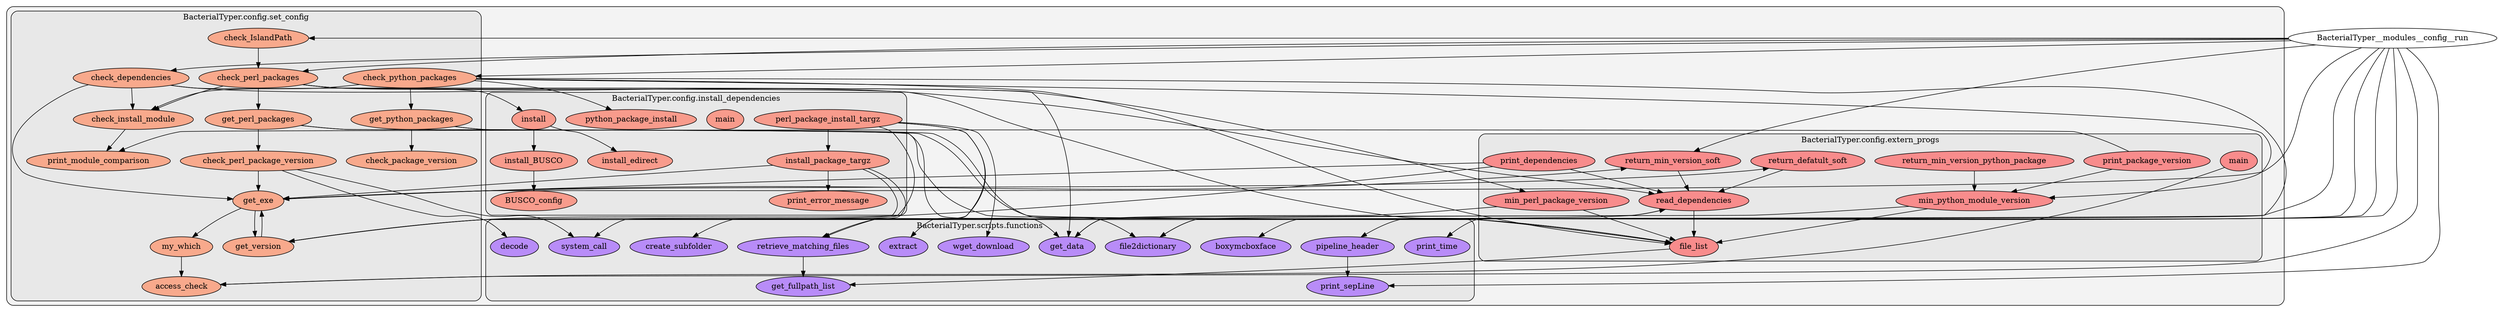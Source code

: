 digraph G {
    graph [spilines=ortho, rankdir=TB, clusterrank="local"];
    subgraph cluster_G {

        graph [style="filled,rounded",fillcolor="#80808018", label=""];
        subgraph cluster_BacterialTyper__config__extern_progs {

            graph [style="filled,rounded",fillcolor="#80808018", label="BacterialTyper.config.extern_progs"];
            BacterialTyper__config__extern_progs__file_list [label="file_list", style="filled", fillcolor="#ff6565b2", fontcolor="#000000", group="0"];
        }
        subgraph cluster_BacterialTyper__config__extern_progs {

            graph [style="filled,rounded",fillcolor="#80808018", label="BacterialTyper.config.extern_progs"];
            BacterialTyper__config__extern_progs__main [label="main", style="filled", fillcolor="#ff6565b2", fontcolor="#000000", group="0"];
        }
        subgraph cluster_BacterialTyper__config__extern_progs {

            graph [style="filled,rounded",fillcolor="#80808018", label="BacterialTyper.config.extern_progs"];
            BacterialTyper__config__extern_progs__min_perl_package_version [label="min_perl_package_version", style="filled", fillcolor="#ff6565b2", fontcolor="#000000", group="0"];
        }
        subgraph cluster_BacterialTyper__config__extern_progs {

            graph [style="filled,rounded",fillcolor="#80808018", label="BacterialTyper.config.extern_progs"];
            BacterialTyper__config__extern_progs__min_python_module_version [label="min_python_module_version", style="filled", fillcolor="#ff6565b2", fontcolor="#000000", group="0"];
        }
        subgraph cluster_BacterialTyper__config__extern_progs {

            graph [style="filled,rounded",fillcolor="#80808018", label="BacterialTyper.config.extern_progs"];
            BacterialTyper__config__extern_progs__print_dependencies [label="print_dependencies", style="filled", fillcolor="#ff6565b2", fontcolor="#000000", group="0"];
        }
        subgraph cluster_BacterialTyper__config__extern_progs {

            graph [style="filled,rounded",fillcolor="#80808018", label="BacterialTyper.config.extern_progs"];
            BacterialTyper__config__extern_progs__print_package_version [label="print_package_version", style="filled", fillcolor="#ff6565b2", fontcolor="#000000", group="0"];
        }
        subgraph cluster_BacterialTyper__config__extern_progs {

            graph [style="filled,rounded",fillcolor="#80808018", label="BacterialTyper.config.extern_progs"];
            BacterialTyper__config__extern_progs__read_dependencies [label="read_dependencies", style="filled", fillcolor="#ff6565b2", fontcolor="#000000", group="0"];
        }
        subgraph cluster_BacterialTyper__config__extern_progs {

            graph [style="filled,rounded",fillcolor="#80808018", label="BacterialTyper.config.extern_progs"];
            BacterialTyper__config__extern_progs__return_defatult_soft [label="return_defatult_soft", style="filled", fillcolor="#ff6565b2", fontcolor="#000000", group="0"];
        }
        subgraph cluster_BacterialTyper__config__extern_progs {

            graph [style="filled,rounded",fillcolor="#80808018", label="BacterialTyper.config.extern_progs"];
            BacterialTyper__config__extern_progs__return_min_version_python_package [label="return_min_version_python_package", style="filled", fillcolor="#ff6565b2", fontcolor="#000000", group="0"];
        }
        subgraph cluster_BacterialTyper__config__extern_progs {

            graph [style="filled,rounded",fillcolor="#80808018", label="BacterialTyper.config.extern_progs"];
            BacterialTyper__config__extern_progs__return_min_version_soft [label="return_min_version_soft", style="filled", fillcolor="#ff6565b2", fontcolor="#000000", group="0"];
        }
        subgraph cluster_BacterialTyper__config__install_dependencies {

            graph [style="filled,rounded",fillcolor="#80808018", label="BacterialTyper.config.install_dependencies"];
            BacterialTyper__config__install_dependencies__BUSCO_config [label="BUSCO_config", style="filled", fillcolor="#ff7a65b2", fontcolor="#000000", group="1"];
        }
        subgraph cluster_BacterialTyper__config__install_dependencies {

            graph [style="filled,rounded",fillcolor="#80808018", label="BacterialTyper.config.install_dependencies"];
            BacterialTyper__config__install_dependencies__install [label="install", style="filled", fillcolor="#ff7a65b2", fontcolor="#000000", group="1"];
        }
        subgraph cluster_BacterialTyper__config__install_dependencies {

            graph [style="filled,rounded",fillcolor="#80808018", label="BacterialTyper.config.install_dependencies"];
            BacterialTyper__config__install_dependencies__install_BUSCO [label="install_BUSCO", style="filled", fillcolor="#ff7a65b2", fontcolor="#000000", group="1"];
        }
        subgraph cluster_BacterialTyper__config__install_dependencies {

            graph [style="filled,rounded",fillcolor="#80808018", label="BacterialTyper.config.install_dependencies"];
            BacterialTyper__config__install_dependencies__install_edirect [label="install_edirect", style="filled", fillcolor="#ff7a65b2", fontcolor="#000000", group="1"];
        }
        subgraph cluster_BacterialTyper__config__install_dependencies {

            graph [style="filled,rounded",fillcolor="#80808018", label="BacterialTyper.config.install_dependencies"];
            BacterialTyper__config__install_dependencies__install_package_targz [label="install_package_targz", style="filled", fillcolor="#ff7a65b2", fontcolor="#000000", group="1"];
        }
        subgraph cluster_BacterialTyper__config__install_dependencies {

            graph [style="filled,rounded",fillcolor="#80808018", label="BacterialTyper.config.install_dependencies"];
            BacterialTyper__config__install_dependencies__main [label="main", style="filled", fillcolor="#ff7a65b2", fontcolor="#000000", group="1"];
        }
        subgraph cluster_BacterialTyper__config__install_dependencies {

            graph [style="filled,rounded",fillcolor="#80808018", label="BacterialTyper.config.install_dependencies"];
            BacterialTyper__config__install_dependencies__perl_package_install_targz [label="perl_package_install_targz", style="filled", fillcolor="#ff7a65b2", fontcolor="#000000", group="1"];
        }
        subgraph cluster_BacterialTyper__config__install_dependencies {

            graph [style="filled,rounded",fillcolor="#80808018", label="BacterialTyper.config.install_dependencies"];
            BacterialTyper__config__install_dependencies__print_error_message [label="print_error_message", style="filled", fillcolor="#ff7a65b2", fontcolor="#000000", group="1"];
        }
        subgraph cluster_BacterialTyper__config__install_dependencies {

            graph [style="filled,rounded",fillcolor="#80808018", label="BacterialTyper.config.install_dependencies"];
            BacterialTyper__config__install_dependencies__python_package_install [label="python_package_install", style="filled", fillcolor="#ff7a65b2", fontcolor="#000000", group="1"];
        }
        subgraph cluster_BacterialTyper__config__set_config {

            graph [style="filled,rounded",fillcolor="#80808018", label="BacterialTyper.config.set_config"];
            BacterialTyper__config__set_config__access_check [label="access_check", style="filled", fillcolor="#ff8e65b2", fontcolor="#000000", group="2"];
        }
        subgraph cluster_BacterialTyper__config__set_config {

            graph [style="filled,rounded",fillcolor="#80808018", label="BacterialTyper.config.set_config"];
            BacterialTyper__config__set_config__check_IslandPath [label="check_IslandPath", style="filled", fillcolor="#ff8e65b2", fontcolor="#000000", group="2"];
        }
        subgraph cluster_BacterialTyper__config__set_config {

            graph [style="filled,rounded",fillcolor="#80808018", label="BacterialTyper.config.set_config"];
            BacterialTyper__config__set_config__check_dependencies [label="check_dependencies", style="filled", fillcolor="#ff8e65b2", fontcolor="#000000", group="2"];
        }
        subgraph cluster_BacterialTyper__config__set_config {

            graph [style="filled,rounded",fillcolor="#80808018", label="BacterialTyper.config.set_config"];
            BacterialTyper__config__set_config__check_install_module [label="check_install_module", style="filled", fillcolor="#ff8e65b2", fontcolor="#000000", group="2"];
        }
        subgraph cluster_BacterialTyper__config__set_config {

            graph [style="filled,rounded",fillcolor="#80808018", label="BacterialTyper.config.set_config"];
            BacterialTyper__config__set_config__check_package_version [label="check_package_version", style="filled", fillcolor="#ff8e65b2", fontcolor="#000000", group="2"];
        }
        subgraph cluster_BacterialTyper__config__set_config {

            graph [style="filled,rounded",fillcolor="#80808018", label="BacterialTyper.config.set_config"];
            BacterialTyper__config__set_config__check_perl_package_version [label="check_perl_package_version", style="filled", fillcolor="#ff8e65b2", fontcolor="#000000", group="2"];
        }
        subgraph cluster_BacterialTyper__config__set_config {

            graph [style="filled,rounded",fillcolor="#80808018", label="BacterialTyper.config.set_config"];
            BacterialTyper__config__set_config__check_perl_packages [label="check_perl_packages", style="filled", fillcolor="#ff8e65b2", fontcolor="#000000", group="2"];
        }
        subgraph cluster_BacterialTyper__config__set_config {

            graph [style="filled,rounded",fillcolor="#80808018", label="BacterialTyper.config.set_config"];
            BacterialTyper__config__set_config__check_python_packages [label="check_python_packages", style="filled", fillcolor="#ff8e65b2", fontcolor="#000000", group="2"];
        }
        subgraph cluster_BacterialTyper__config__set_config {

            graph [style="filled,rounded",fillcolor="#80808018", label="BacterialTyper.config.set_config"];
            BacterialTyper__config__set_config__get_exe [label="get_exe", style="filled", fillcolor="#ff8e65b2", fontcolor="#000000", group="2"];
        }
        subgraph cluster_BacterialTyper__config__set_config {

            graph [style="filled,rounded",fillcolor="#80808018", label="BacterialTyper.config.set_config"];
            BacterialTyper__config__set_config__get_perl_packages [label="get_perl_packages", style="filled", fillcolor="#ff8e65b2", fontcolor="#000000", group="2"];
        }
        subgraph cluster_BacterialTyper__config__set_config {

            graph [style="filled,rounded",fillcolor="#80808018", label="BacterialTyper.config.set_config"];
            BacterialTyper__config__set_config__get_python_packages [label="get_python_packages", style="filled", fillcolor="#ff8e65b2", fontcolor="#000000", group="2"];
        }
        subgraph cluster_BacterialTyper__config__set_config {

            graph [style="filled,rounded",fillcolor="#80808018", label="BacterialTyper.config.set_config"];
            BacterialTyper__config__set_config__get_version [label="get_version", style="filled", fillcolor="#ff8e65b2", fontcolor="#000000", group="2"];
        }
        subgraph cluster_BacterialTyper__config__set_config {

            graph [style="filled,rounded",fillcolor="#80808018", label="BacterialTyper.config.set_config"];
            BacterialTyper__config__set_config__my_which [label="my_which", style="filled", fillcolor="#ff8e65b2", fontcolor="#000000", group="2"];
        }
        subgraph cluster_BacterialTyper__config__set_config {

            graph [style="filled,rounded",fillcolor="#80808018", label="BacterialTyper.config.set_config"];
            BacterialTyper__config__set_config__print_module_comparison [label="print_module_comparison", style="filled", fillcolor="#ff8e65b2", fontcolor="#000000", group="2"];
        }
        subgraph cluster_BacterialTyper__scripts__functions {

            graph [style="filled,rounded",fillcolor="#80808018", label="BacterialTyper.scripts.functions"];
        }
        subgraph cluster_BacterialTyper__scripts__functions {

            graph [style="filled,rounded",fillcolor="#80808018", label="BacterialTyper.scripts.functions"];
            BacterialTyper__scripts__functions__boxymcboxface [label="boxymcboxface", style="filled", fillcolor="#a365ffb2", fontcolor="#000000", group="33"];
        }
        subgraph cluster_BacterialTyper__scripts__functions {

            graph [style="filled,rounded",fillcolor="#80808018", label="BacterialTyper.scripts.functions"];
        }
        subgraph cluster_BacterialTyper__scripts__functions {

            graph [style="filled,rounded",fillcolor="#80808018", label="BacterialTyper.scripts.functions"];
        }
        subgraph cluster_BacterialTyper__scripts__functions {

            graph [style="filled,rounded",fillcolor="#80808018", label="BacterialTyper.scripts.functions"];
        }
        subgraph cluster_BacterialTyper__scripts__functions {

            graph [style="filled,rounded",fillcolor="#80808018", label="BacterialTyper.scripts.functions"];
        }
        subgraph cluster_BacterialTyper__scripts__functions {

            graph [style="filled,rounded",fillcolor="#80808018", label="BacterialTyper.scripts.functions"];
        }
        subgraph cluster_BacterialTyper__scripts__functions {

            graph [style="filled,rounded",fillcolor="#80808018", label="BacterialTyper.scripts.functions"];
            BacterialTyper__scripts__functions__create_subfolder [label="create_subfolder", style="filled", fillcolor="#a365ffb2", fontcolor="#000000", group="33"];
        }
        subgraph cluster_BacterialTyper__scripts__functions {

            graph [style="filled,rounded",fillcolor="#80808018", label="BacterialTyper.scripts.functions"];
            BacterialTyper__scripts__functions__decode [label="decode", style="filled", fillcolor="#a365ffb2", fontcolor="#000000", group="33"];
        }
        subgraph cluster_BacterialTyper__scripts__functions {

            graph [style="filled,rounded",fillcolor="#80808018", label="BacterialTyper.scripts.functions"];
            BacterialTyper__scripts__functions__extract [label="extract", style="filled", fillcolor="#a365ffb2", fontcolor="#000000", group="33"];
        }
        subgraph cluster_BacterialTyper__scripts__functions {

            graph [style="filled,rounded",fillcolor="#80808018", label="BacterialTyper.scripts.functions"];
        }
        subgraph cluster_BacterialTyper__scripts__functions {

            graph [style="filled,rounded",fillcolor="#80808018", label="BacterialTyper.scripts.functions"];
            BacterialTyper__scripts__functions__file2dictionary [label="file2dictionary", style="filled", fillcolor="#a365ffb2", fontcolor="#000000", group="33"];
        }
        subgraph cluster_BacterialTyper__scripts__functions {

            graph [style="filled,rounded",fillcolor="#80808018", label="BacterialTyper.scripts.functions"];
            BacterialTyper__scripts__functions__get_data [label="get_data", style="filled", fillcolor="#a365ffb2", fontcolor="#000000", group="33"];
        }
        subgraph cluster_BacterialTyper__scripts__functions {

            graph [style="filled,rounded",fillcolor="#80808018", label="BacterialTyper.scripts.functions"];
        }
        subgraph cluster_BacterialTyper__scripts__functions {

            graph [style="filled,rounded",fillcolor="#80808018", label="BacterialTyper.scripts.functions"];
            BacterialTyper__scripts__functions__get_fullpath_list [label="get_fullpath_list", style="filled", fillcolor="#a365ffb2", fontcolor="#000000", group="33"];
        }
        subgraph cluster_BacterialTyper__scripts__functions {

            graph [style="filled,rounded",fillcolor="#80808018", label="BacterialTyper.scripts.functions"];
        }
        subgraph cluster_BacterialTyper__scripts__functions {

            graph [style="filled,rounded",fillcolor="#80808018", label="BacterialTyper.scripts.functions"];
        }
        subgraph cluster_BacterialTyper__scripts__functions {

            graph [style="filled,rounded",fillcolor="#80808018", label="BacterialTyper.scripts.functions"];
        }
        subgraph cluster_BacterialTyper__scripts__functions {

            graph [style="filled,rounded",fillcolor="#80808018", label="BacterialTyper.scripts.functions"];
        }
        subgraph cluster_BacterialTyper__scripts__functions {

            graph [style="filled,rounded",fillcolor="#80808018", label="BacterialTyper.scripts.functions"];
        }
        subgraph cluster_BacterialTyper__scripts__functions {

            graph [style="filled,rounded",fillcolor="#80808018", label="BacterialTyper.scripts.functions"];
        }
        subgraph cluster_BacterialTyper__scripts__functions {

            graph [style="filled,rounded",fillcolor="#80808018", label="BacterialTyper.scripts.functions"];
        }
        subgraph cluster_BacterialTyper__scripts__functions {

            graph [style="filled,rounded",fillcolor="#80808018", label="BacterialTyper.scripts.functions"];
        }
        subgraph cluster_BacterialTyper__scripts__functions {

            graph [style="filled,rounded",fillcolor="#80808018", label="BacterialTyper.scripts.functions"];
        }
        subgraph cluster_BacterialTyper__scripts__functions {

            graph [style="filled,rounded",fillcolor="#80808018", label="BacterialTyper.scripts.functions"];
        }
        subgraph cluster_BacterialTyper__scripts__functions {

            graph [style="filled,rounded",fillcolor="#80808018", label="BacterialTyper.scripts.functions"];
            BacterialTyper__scripts__functions__pipeline_header [label="pipeline_header", style="filled", fillcolor="#a365ffb2", fontcolor="#000000", group="33"];
        }
        subgraph cluster_BacterialTyper__scripts__functions {

            graph [style="filled,rounded",fillcolor="#80808018", label="BacterialTyper.scripts.functions"];
        }
        subgraph cluster_BacterialTyper__scripts__functions {

            graph [style="filled,rounded",fillcolor="#80808018", label="BacterialTyper.scripts.functions"];
            BacterialTyper__scripts__functions__print_sepLine [label="print_sepLine", style="filled", fillcolor="#a365ffb2", fontcolor="#000000", group="33"];
        }
        subgraph cluster_BacterialTyper__scripts__functions {

            graph [style="filled,rounded",fillcolor="#80808018", label="BacterialTyper.scripts.functions"];
            BacterialTyper__scripts__functions__print_time [label="print_time", style="filled", fillcolor="#a365ffb2", fontcolor="#000000", group="33"];
        }
        subgraph cluster_BacterialTyper__scripts__functions {

            graph [style="filled,rounded",fillcolor="#80808018", label="BacterialTyper.scripts.functions"];
        }
        subgraph cluster_BacterialTyper__scripts__functions {

            graph [style="filled,rounded",fillcolor="#80808018", label="BacterialTyper.scripts.functions"];
        }
        subgraph cluster_BacterialTyper__scripts__functions {

            graph [style="filled,rounded",fillcolor="#80808018", label="BacterialTyper.scripts.functions"];
        }
        subgraph cluster_BacterialTyper__scripts__functions {

            graph [style="filled,rounded",fillcolor="#80808018", label="BacterialTyper.scripts.functions"];
        }
        subgraph cluster_BacterialTyper__scripts__functions {

            graph [style="filled,rounded",fillcolor="#80808018", label="BacterialTyper.scripts.functions"];
        }
        subgraph cluster_BacterialTyper__scripts__functions {

            graph [style="filled,rounded",fillcolor="#80808018", label="BacterialTyper.scripts.functions"];
            BacterialTyper__scripts__functions__retrieve_matching_files [label="retrieve_matching_files", style="filled", fillcolor="#a365ffb2", fontcolor="#000000", group="33"];
        }
        subgraph cluster_BacterialTyper__scripts__functions {

            graph [style="filled,rounded",fillcolor="#80808018", label="BacterialTyper.scripts.functions"];
        }
        subgraph cluster_BacterialTyper__scripts__functions {

            graph [style="filled,rounded",fillcolor="#80808018", label="BacterialTyper.scripts.functions"];
            BacterialTyper__scripts__functions__system_call [label="system_call", style="filled", fillcolor="#a365ffb2", fontcolor="#000000", group="33"];
        }
        subgraph cluster_BacterialTyper__scripts__functions {

            graph [style="filled,rounded",fillcolor="#80808018", label="BacterialTyper.scripts.functions"];
        }
        subgraph cluster_BacterialTyper__scripts__functions {

            graph [style="filled,rounded",fillcolor="#80808018", label="BacterialTyper.scripts.functions"];
            BacterialTyper__scripts__functions__wget_download [label="wget_download", style="filled", fillcolor="#a365ffb2", fontcolor="#000000", group="33"];
        }
    }
        BacterialTyper__config__extern_progs__file_list -> BacterialTyper__scripts__functions__get_fullpath_list [style="solid", color="#000000"];
        BacterialTyper__config__extern_progs__read_dependencies -> BacterialTyper__scripts__functions__get_data [style="solid", color="#000000"];
        BacterialTyper__config__extern_progs__read_dependencies -> BacterialTyper__config__extern_progs__file_list [style="solid", color="#000000"];
        BacterialTyper__config__extern_progs__return_defatult_soft -> BacterialTyper__config__extern_progs__read_dependencies [style="solid", color="#000000"];
        BacterialTyper__config__extern_progs__return_min_version_soft -> BacterialTyper__config__extern_progs__read_dependencies [style="solid", color="#000000"];
        BacterialTyper__config__extern_progs__print_dependencies -> BacterialTyper__config__set_config__get_version [style="solid", color="#000000"];
        BacterialTyper__config__extern_progs__print_dependencies -> BacterialTyper__config__extern_progs__read_dependencies [style="solid", color="#000000"];
        BacterialTyper__config__extern_progs__print_dependencies -> BacterialTyper__config__set_config__get_exe [style="solid", color="#000000"];
        BacterialTyper__config__extern_progs__min_python_module_version -> BacterialTyper__scripts__functions__file2dictionary [style="solid", color="#000000"];
        BacterialTyper__config__extern_progs__min_python_module_version -> BacterialTyper__config__extern_progs__file_list [style="solid", color="#000000"];
        BacterialTyper__config__extern_progs__return_min_version_python_package -> BacterialTyper__config__extern_progs__min_python_module_version [style="solid", color="#000000"];
        BacterialTyper__config__extern_progs__print_package_version -> BacterialTyper__config__extern_progs__min_python_module_version [style="solid", color="#000000"];
        BacterialTyper__config__extern_progs__print_package_version -> BacterialTyper__config__set_config__print_module_comparison [style="solid", color="#000000"];
        BacterialTyper__config__extern_progs__min_perl_package_version -> BacterialTyper__config__extern_progs__file_list [style="solid", color="#000000"];
        BacterialTyper__config__extern_progs__min_perl_package_version -> BacterialTyper__scripts__functions__get_data [style="solid", color="#000000"];
        BacterialTyper__config__extern_progs__main -> BacterialTyper__config__set_config__access_check [style="solid", color="#000000"];
        BacterialTyper__config__install_dependencies__install -> BacterialTyper__config__install_dependencies__install_BUSCO [style="solid", color="#000000"];
        BacterialTyper__config__install_dependencies__install -> BacterialTyper__config__install_dependencies__install_edirect [style="solid", color="#000000"];
        BacterialTyper__config__install_dependencies__install_BUSCO -> BacterialTyper__config__install_dependencies__BUSCO_config [style="solid", color="#000000"];
        BacterialTyper__config__install_dependencies__perl_package_install_targz -> BacterialTyper__scripts__functions__wget_download [style="solid", color="#000000"];
        BacterialTyper__config__install_dependencies__perl_package_install_targz -> BacterialTyper__scripts__functions__create_subfolder [style="solid", color="#000000"];
        BacterialTyper__config__install_dependencies__perl_package_install_targz -> BacterialTyper__scripts__functions__extract [style="solid", color="#000000"];
        BacterialTyper__config__install_dependencies__perl_package_install_targz -> BacterialTyper__scripts__functions__retrieve_matching_files [style="solid", color="#000000"];
        BacterialTyper__config__install_dependencies__perl_package_install_targz -> BacterialTyper__config__install_dependencies__install_package_targz [style="solid", color="#000000"];
        BacterialTyper__config__install_dependencies__install_package_targz -> BacterialTyper__scripts__functions__retrieve_matching_files [style="solid", color="#000000"];
        BacterialTyper__config__install_dependencies__install_package_targz -> BacterialTyper__scripts__functions__system_call [style="solid", color="#000000"];
        BacterialTyper__config__install_dependencies__install_package_targz -> BacterialTyper__config__set_config__get_exe [style="solid", color="#000000"];
        BacterialTyper__config__install_dependencies__install_package_targz -> BacterialTyper__config__install_dependencies__print_error_message [style="solid", color="#000000"];
        BacterialTyper__config__set_config__get_exe -> BacterialTyper__config__set_config__get_version [style="solid", color="#000000"];
        BacterialTyper__config__set_config__get_exe -> BacterialTyper__config__set_config__my_which [style="solid", color="#000000"];
        BacterialTyper__config__set_config__get_exe -> BacterialTyper__config__extern_progs__return_min_version_soft [style="solid", color="#000000"];
        BacterialTyper__config__set_config__get_exe -> BacterialTyper__config__extern_progs__return_defatult_soft [style="solid", color="#000000"];
        BacterialTyper__config__set_config__my_which -> BacterialTyper__config__set_config__access_check [style="solid", color="#000000"];
        BacterialTyper__config__set_config__get_version -> BacterialTyper__config__set_config__get_exe [style="solid", color="#000000"];
        BacterialTyper__config__set_config__get_version -> BacterialTyper__config__extern_progs__read_dependencies [style="solid", color="#000000"];
        BacterialTyper__config__set_config__check_dependencies -> BacterialTyper__config__set_config__check_install_module [style="solid", color="#000000"];
        BacterialTyper__config__set_config__check_dependencies -> BacterialTyper__config__extern_progs__read_dependencies [style="solid", color="#000000"];
        BacterialTyper__config__set_config__check_dependencies -> BacterialTyper__config__install_dependencies__install [style="solid", color="#000000"];
        BacterialTyper__config__set_config__check_dependencies -> BacterialTyper__config__set_config__get_exe [style="solid", color="#000000"];
        BacterialTyper__config__set_config__get_python_packages -> BacterialTyper__config__extern_progs__file_list [style="solid", color="#000000"];
        BacterialTyper__config__set_config__get_python_packages -> BacterialTyper__config__set_config__check_package_version [style="solid", color="#000000"];
        BacterialTyper__config__set_config__get_python_packages -> BacterialTyper__scripts__functions__file2dictionary [style="solid", color="#000000"];
        BacterialTyper__config__set_config__check_python_packages -> BacterialTyper__config__set_config__get_python_packages [style="solid", color="#000000"];
        BacterialTyper__config__set_config__check_python_packages -> BacterialTyper__config__extern_progs__file_list [style="solid", color="#000000"];
        BacterialTyper__config__set_config__check_python_packages -> BacterialTyper__config__install_dependencies__python_package_install [style="solid", color="#000000"];
        BacterialTyper__config__set_config__check_python_packages -> BacterialTyper__config__set_config__check_install_module [style="solid", color="#000000"];
        BacterialTyper__config__set_config__check_python_packages -> BacterialTyper__scripts__functions__file2dictionary [style="solid", color="#000000"];
        BacterialTyper__config__set_config__check_python_packages -> BacterialTyper__config__extern_progs__min_python_module_version [style="solid", color="#000000"];
        BacterialTyper__config__set_config__get_perl_packages -> BacterialTyper__config__extern_progs__file_list [style="solid", color="#000000"];
        BacterialTyper__config__set_config__get_perl_packages -> BacterialTyper__config__set_config__check_perl_package_version [style="solid", color="#000000"];
        BacterialTyper__config__set_config__get_perl_packages -> BacterialTyper__scripts__functions__get_data [style="solid", color="#000000"];
        BacterialTyper__config__set_config__check_perl_packages -> BacterialTyper__config__extern_progs__file_list [style="solid", color="#000000"];
        BacterialTyper__config__set_config__check_perl_packages -> BacterialTyper__scripts__functions__get_data [style="solid", color="#000000"];
        BacterialTyper__config__set_config__check_perl_packages -> BacterialTyper__config__set_config__check_install_module [style="solid", color="#000000"];
        BacterialTyper__config__set_config__check_perl_packages -> BacterialTyper__config__set_config__get_perl_packages [style="solid", color="#000000"];
        BacterialTyper__config__set_config__check_perl_packages -> BacterialTyper__config__extern_progs__min_perl_package_version [style="solid", color="#000000"];
        BacterialTyper__config__set_config__check_perl_package_version -> BacterialTyper__scripts__functions__decode [style="solid", color="#000000"];
        BacterialTyper__config__set_config__check_perl_package_version -> BacterialTyper__scripts__functions__system_call [style="solid", color="#000000"];
        BacterialTyper__config__set_config__check_perl_package_version -> BacterialTyper__config__set_config__get_exe [style="solid", color="#000000"];
        BacterialTyper__config__set_config__check_IslandPath -> BacterialTyper__config__set_config__check_perl_packages [style="solid", color="#000000"];
        BacterialTyper__config__set_config__check_install_module -> BacterialTyper__config__set_config__print_module_comparison [style="solid", color="#000000"];
        BacterialTyper__modules__config__run -> BacterialTyper__config__set_config__check_IslandPath [style="solid", color="#000000"];
        BacterialTyper__modules__config__run -> BacterialTyper__config__set_config__get_exe [style="solid", color="#000000"];
        BacterialTyper__modules__config__run -> BacterialTyper__config__set_config__access_check [style="solid", color="#000000"];
        BacterialTyper__modules__config__run -> BacterialTyper__config__set_config__check_python_packages [style="solid", color="#000000"];
        BacterialTyper__modules__config__run -> BacterialTyper__scripts__functions__print_sepLine [style="solid", color="#000000"];
        BacterialTyper__modules__config__run -> BacterialTyper__config__set_config__get_version [style="solid", color="#000000"];
        BacterialTyper__modules__config__run -> BacterialTyper__scripts__functions__pipeline_header [style="solid", color="#000000"];
        BacterialTyper__modules__config__run -> BacterialTyper__scripts__functions__boxymcboxface [style="solid", color="#000000"];
        BacterialTyper__modules__config__run -> BacterialTyper__config__extern_progs__return_min_version_soft [style="solid", color="#000000"];
        BacterialTyper__modules__config__run -> BacterialTyper__config__set_config__check_dependencies [style="solid", color="#000000"];
        BacterialTyper__modules__config__run -> BacterialTyper__scripts__functions__print_time [style="solid", color="#000000"];
        BacterialTyper__modules__config__run -> BacterialTyper__config__set_config__check_perl_packages [style="solid", color="#000000"];
        BacterialTyper__scripts__functions__retrieve_matching_files -> BacterialTyper__scripts__functions__get_fullpath_list [style="solid", color="#000000"];
        BacterialTyper__scripts__functions__pipeline_header -> BacterialTyper__scripts__functions__print_sepLine [style="solid", color="#000000"];
    }
